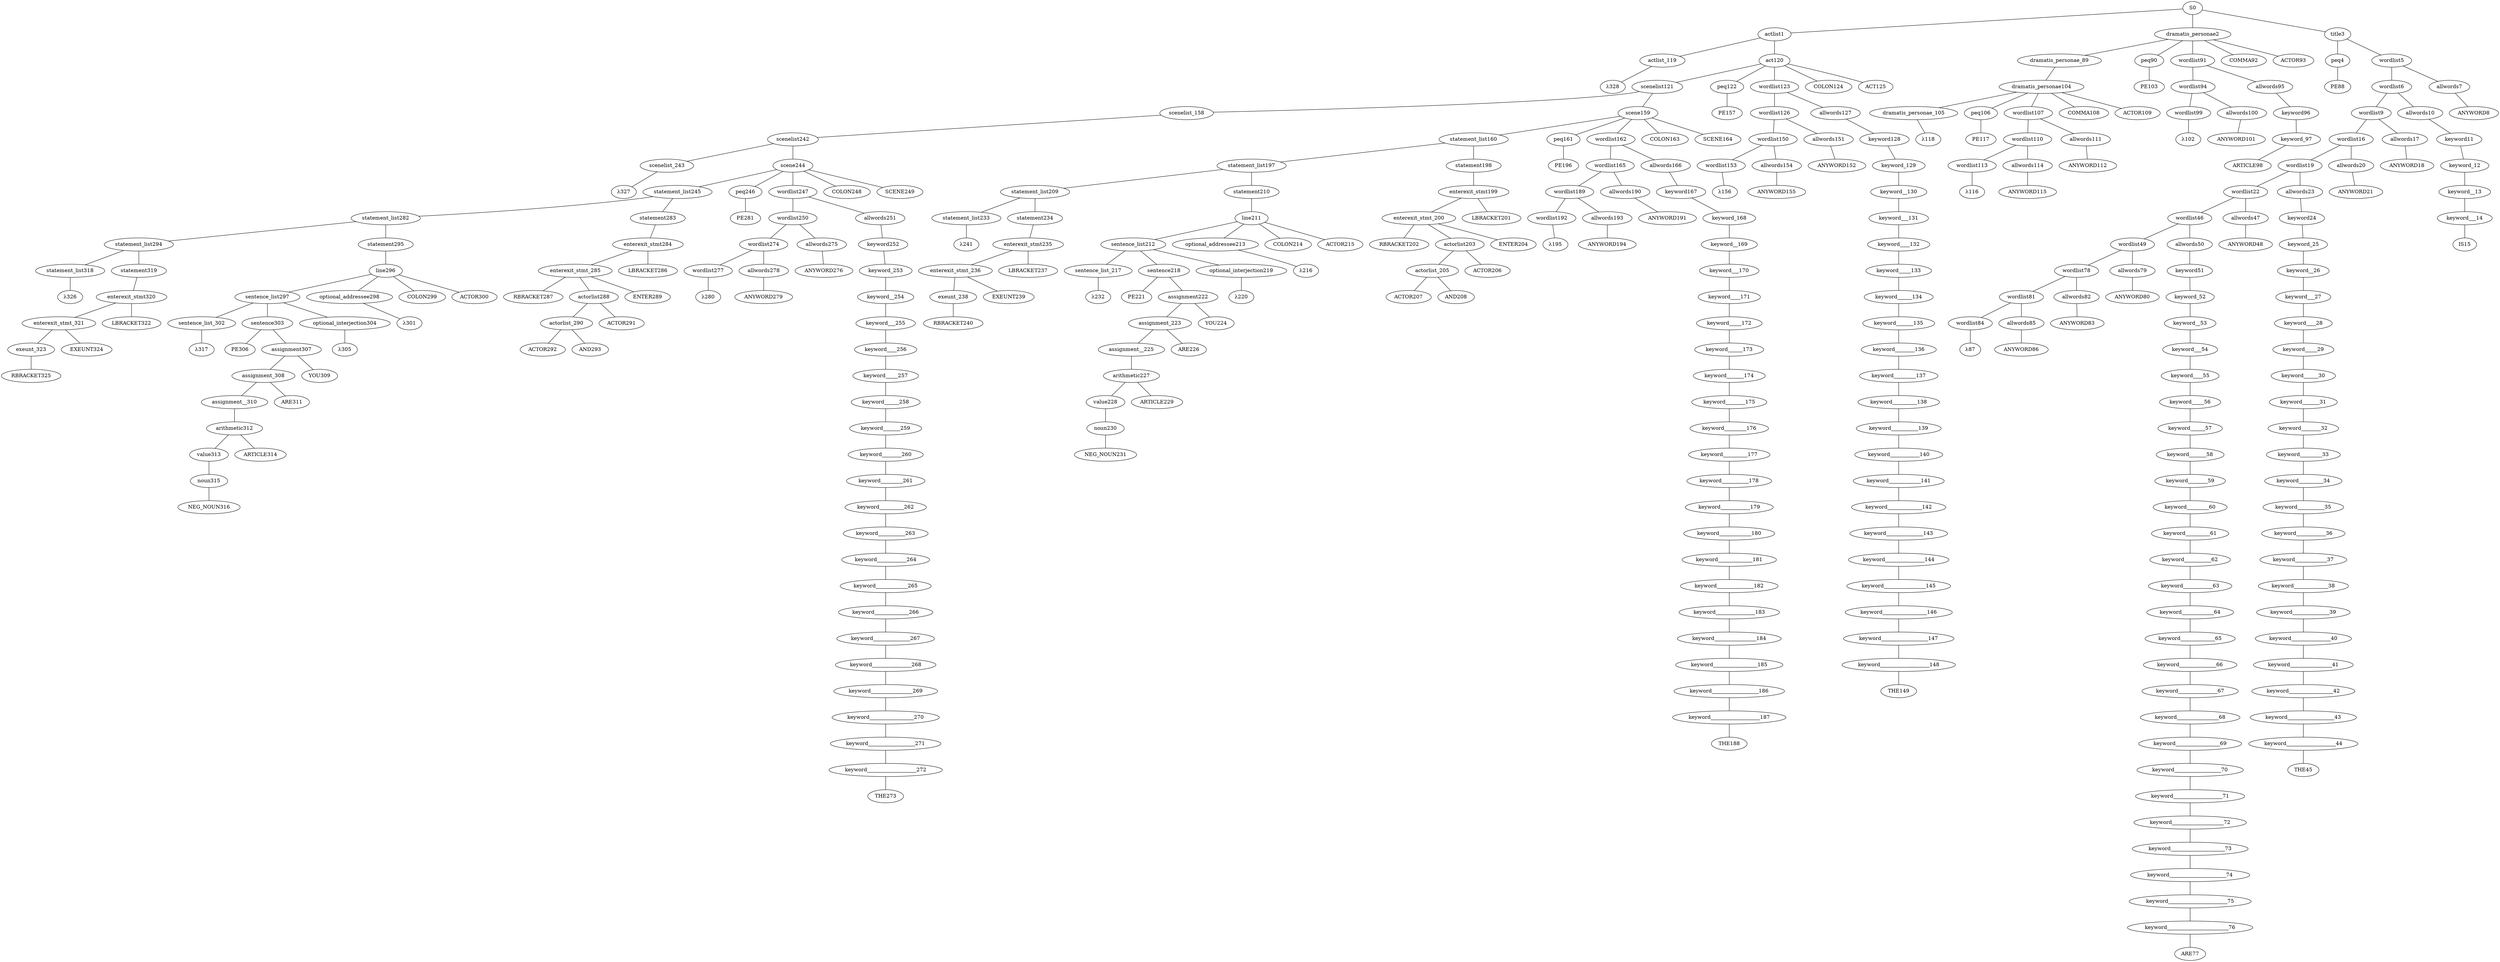 strict graph {
	S0 -- actlist1
	S0 -- dramatis_personae2
	S0 -- title3

	title3 -- peq4
	title3 -- wordlist5

	wordlist5 -- wordlist6
	wordlist5 -- allwords7

	allwords7 -- ANYWORD8


	wordlist6 -- wordlist9
	wordlist6 -- allwords10

	allwords10 -- keyword11

	keyword11 -- keyword_12

	keyword_12 -- keyword__13

	keyword__13 -- keyword___14

	keyword___14 -- IS15


	wordlist9 -- wordlist16
	wordlist9 -- allwords17

	allwords17 -- ANYWORD18


	wordlist16 -- wordlist19
	wordlist16 -- allwords20

	allwords20 -- ANYWORD21


	wordlist19 -- wordlist22
	wordlist19 -- allwords23

	allwords23 -- keyword24

	keyword24 -- keyword_25

	keyword_25 -- keyword__26

	keyword__26 -- keyword___27

	keyword___27 -- keyword____28

	keyword____28 -- keyword_____29

	keyword_____29 -- keyword______30

	keyword______30 -- keyword_______31

	keyword_______31 -- keyword________32

	keyword________32 -- keyword_________33

	keyword_________33 -- keyword__________34

	keyword__________34 -- keyword___________35

	keyword___________35 -- keyword____________36

	keyword____________36 -- keyword_____________37

	keyword_____________37 -- keyword______________38

	keyword______________38 -- keyword_______________39

	keyword_______________39 -- keyword________________40

	keyword________________40 -- keyword_________________41

	keyword_________________41 -- keyword__________________42

	keyword__________________42 -- keyword___________________43

	keyword___________________43 -- keyword____________________44

	keyword____________________44 -- THE45


	wordlist22 -- wordlist46
	wordlist22 -- allwords47

	allwords47 -- ANYWORD48


	wordlist46 -- wordlist49
	wordlist46 -- allwords50

	allwords50 -- keyword51

	keyword51 -- keyword_52

	keyword_52 -- keyword__53

	keyword__53 -- keyword___54

	keyword___54 -- keyword____55

	keyword____55 -- keyword_____56

	keyword_____56 -- keyword______57

	keyword______57 -- keyword_______58

	keyword_______58 -- keyword________59

	keyword________59 -- keyword_________60

	keyword_________60 -- keyword__________61

	keyword__________61 -- keyword___________62

	keyword___________62 -- keyword____________63

	keyword____________63 -- keyword_____________64

	keyword_____________64 -- keyword______________65

	keyword______________65 -- keyword_______________66

	keyword_______________66 -- keyword________________67

	keyword________________67 -- keyword_________________68

	keyword_________________68 -- keyword__________________69

	keyword__________________69 -- keyword___________________70

	keyword___________________70 -- keyword____________________71

	keyword____________________71 -- keyword_____________________72

	keyword_____________________72 -- keyword______________________73

	keyword______________________73 -- keyword_______________________74

	keyword_______________________74 -- keyword________________________75

	keyword________________________75 -- keyword_________________________76

	keyword_________________________76 -- ARE77


	wordlist49 -- wordlist78
	wordlist49 -- allwords79

	allwords79 -- ANYWORD80


	wordlist78 -- wordlist81
	wordlist78 -- allwords82

	allwords82 -- ANYWORD83


	wordlist81 -- wordlist84
	wordlist81 -- allwords85

	allwords85 -- ANYWORD86


	wordlist84 -- λ87

	peq4 -- PE88


	dramatis_personae2 -- dramatis_personae_89
	dramatis_personae2 -- peq90
	dramatis_personae2 -- wordlist91
	dramatis_personae2 -- COMMA92
	dramatis_personae2 -- ACTOR93



	wordlist91 -- wordlist94
	wordlist91 -- allwords95

	allwords95 -- keyword96

	keyword96 -- keyword_97

	keyword_97 -- ARTICLE98


	wordlist94 -- wordlist99
	wordlist94 -- allwords100

	allwords100 -- ANYWORD101


	wordlist99 -- λ102

	peq90 -- PE103


	dramatis_personae_89 -- dramatis_personae104

	dramatis_personae104 -- dramatis_personae_105
	dramatis_personae104 -- peq106
	dramatis_personae104 -- wordlist107
	dramatis_personae104 -- COMMA108
	dramatis_personae104 -- ACTOR109



	wordlist107 -- wordlist110
	wordlist107 -- allwords111

	allwords111 -- ANYWORD112


	wordlist110 -- wordlist113
	wordlist110 -- allwords114

	allwords114 -- ANYWORD115


	wordlist113 -- λ116

	peq106 -- PE117


	dramatis_personae_105 -- λ118

	actlist1 -- actlist_119
	actlist1 -- act120

	act120 -- scenelist121
	act120 -- peq122
	act120 -- wordlist123
	act120 -- COLON124
	act120 -- ACT125



	wordlist123 -- wordlist126
	wordlist123 -- allwords127

	allwords127 -- keyword128

	keyword128 -- keyword_129

	keyword_129 -- keyword__130

	keyword__130 -- keyword___131

	keyword___131 -- keyword____132

	keyword____132 -- keyword_____133

	keyword_____133 -- keyword______134

	keyword______134 -- keyword_______135

	keyword_______135 -- keyword________136

	keyword________136 -- keyword_________137

	keyword_________137 -- keyword__________138

	keyword__________138 -- keyword___________139

	keyword___________139 -- keyword____________140

	keyword____________140 -- keyword_____________141

	keyword_____________141 -- keyword______________142

	keyword______________142 -- keyword_______________143

	keyword_______________143 -- keyword________________144

	keyword________________144 -- keyword_________________145

	keyword_________________145 -- keyword__________________146

	keyword__________________146 -- keyword___________________147

	keyword___________________147 -- keyword____________________148

	keyword____________________148 -- THE149


	wordlist126 -- wordlist150
	wordlist126 -- allwords151

	allwords151 -- ANYWORD152


	wordlist150 -- wordlist153
	wordlist150 -- allwords154

	allwords154 -- ANYWORD155


	wordlist153 -- λ156

	peq122 -- PE157


	scenelist121 -- scenelist_158
	scenelist121 -- scene159

	scene159 -- statement_list160
	scene159 -- peq161
	scene159 -- wordlist162
	scene159 -- COLON163
	scene159 -- SCENE164



	wordlist162 -- wordlist165
	wordlist162 -- allwords166

	allwords166 -- keyword167

	keyword167 -- keyword_168

	keyword_168 -- keyword__169

	keyword__169 -- keyword___170

	keyword___170 -- keyword____171

	keyword____171 -- keyword_____172

	keyword_____172 -- keyword______173

	keyword______173 -- keyword_______174

	keyword_______174 -- keyword________175

	keyword________175 -- keyword_________176

	keyword_________176 -- keyword__________177

	keyword__________177 -- keyword___________178

	keyword___________178 -- keyword____________179

	keyword____________179 -- keyword_____________180

	keyword_____________180 -- keyword______________181

	keyword______________181 -- keyword_______________182

	keyword_______________182 -- keyword________________183

	keyword________________183 -- keyword_________________184

	keyword_________________184 -- keyword__________________185

	keyword__________________185 -- keyword___________________186

	keyword___________________186 -- keyword____________________187

	keyword____________________187 -- THE188


	wordlist165 -- wordlist189
	wordlist165 -- allwords190

	allwords190 -- ANYWORD191


	wordlist189 -- wordlist192
	wordlist189 -- allwords193

	allwords193 -- ANYWORD194


	wordlist192 -- λ195

	peq161 -- PE196


	statement_list160 -- statement_list197
	statement_list160 -- statement198

	statement198 -- enterexit_stmt199

	enterexit_stmt199 -- enterexit_stmt_200
	enterexit_stmt199 -- LBRACKET201


	enterexit_stmt_200 -- RBRACKET202
	enterexit_stmt_200 -- actorlist203
	enterexit_stmt_200 -- ENTER204


	actorlist203 -- actorlist_205
	actorlist203 -- ACTOR206


	actorlist_205 -- ACTOR207
	actorlist_205 -- AND208




	statement_list197 -- statement_list209
	statement_list197 -- statement210

	statement210 -- line211

	line211 -- sentence_list212
	line211 -- optional_addressee213
	line211 -- COLON214
	line211 -- ACTOR215



	optional_addressee213 -- λ216

	sentence_list212 -- sentence_list_217
	sentence_list212 -- sentence218
	sentence_list212 -- optional_interjection219

	optional_interjection219 -- λ220

	sentence218 -- PE221
	sentence218 -- assignment222

	assignment222 -- assignment_223
	assignment222 -- YOU224


	assignment_223 -- assignment__225
	assignment_223 -- ARE226


	assignment__225 -- arithmetic227

	arithmetic227 -- value228
	arithmetic227 -- ARTICLE229


	value228 -- noun230

	noun230 -- NEG_NOUN231



	sentence_list_217 -- λ232

	statement_list209 -- statement_list233
	statement_list209 -- statement234

	statement234 -- enterexit_stmt235

	enterexit_stmt235 -- enterexit_stmt_236
	enterexit_stmt235 -- LBRACKET237


	enterexit_stmt_236 -- exeunt_238
	enterexit_stmt_236 -- EXEUNT239


	exeunt_238 -- RBRACKET240


	statement_list233 -- λ241

	scenelist_158 -- scenelist242

	scenelist242 -- scenelist_243
	scenelist242 -- scene244

	scene244 -- statement_list245
	scene244 -- peq246
	scene244 -- wordlist247
	scene244 -- COLON248
	scene244 -- SCENE249



	wordlist247 -- wordlist250
	wordlist247 -- allwords251

	allwords251 -- keyword252

	keyword252 -- keyword_253

	keyword_253 -- keyword__254

	keyword__254 -- keyword___255

	keyword___255 -- keyword____256

	keyword____256 -- keyword_____257

	keyword_____257 -- keyword______258

	keyword______258 -- keyword_______259

	keyword_______259 -- keyword________260

	keyword________260 -- keyword_________261

	keyword_________261 -- keyword__________262

	keyword__________262 -- keyword___________263

	keyword___________263 -- keyword____________264

	keyword____________264 -- keyword_____________265

	keyword_____________265 -- keyword______________266

	keyword______________266 -- keyword_______________267

	keyword_______________267 -- keyword________________268

	keyword________________268 -- keyword_________________269

	keyword_________________269 -- keyword__________________270

	keyword__________________270 -- keyword___________________271

	keyword___________________271 -- keyword____________________272

	keyword____________________272 -- THE273


	wordlist250 -- wordlist274
	wordlist250 -- allwords275

	allwords275 -- ANYWORD276


	wordlist274 -- wordlist277
	wordlist274 -- allwords278

	allwords278 -- ANYWORD279


	wordlist277 -- λ280

	peq246 -- PE281


	statement_list245 -- statement_list282
	statement_list245 -- statement283

	statement283 -- enterexit_stmt284

	enterexit_stmt284 -- enterexit_stmt_285
	enterexit_stmt284 -- LBRACKET286


	enterexit_stmt_285 -- RBRACKET287
	enterexit_stmt_285 -- actorlist288
	enterexit_stmt_285 -- ENTER289


	actorlist288 -- actorlist_290
	actorlist288 -- ACTOR291


	actorlist_290 -- ACTOR292
	actorlist_290 -- AND293




	statement_list282 -- statement_list294
	statement_list282 -- statement295

	statement295 -- line296

	line296 -- sentence_list297
	line296 -- optional_addressee298
	line296 -- COLON299
	line296 -- ACTOR300



	optional_addressee298 -- λ301

	sentence_list297 -- sentence_list_302
	sentence_list297 -- sentence303
	sentence_list297 -- optional_interjection304

	optional_interjection304 -- λ305

	sentence303 -- PE306
	sentence303 -- assignment307

	assignment307 -- assignment_308
	assignment307 -- YOU309


	assignment_308 -- assignment__310
	assignment_308 -- ARE311


	assignment__310 -- arithmetic312

	arithmetic312 -- value313
	arithmetic312 -- ARTICLE314


	value313 -- noun315

	noun315 -- NEG_NOUN316



	sentence_list_302 -- λ317

	statement_list294 -- statement_list318
	statement_list294 -- statement319

	statement319 -- enterexit_stmt320

	enterexit_stmt320 -- enterexit_stmt_321
	enterexit_stmt320 -- LBRACKET322


	enterexit_stmt_321 -- exeunt_323
	enterexit_stmt_321 -- EXEUNT324


	exeunt_323 -- RBRACKET325


	statement_list318 -- λ326

	scenelist_243 -- λ327

	actlist_119 -- λ328


}
